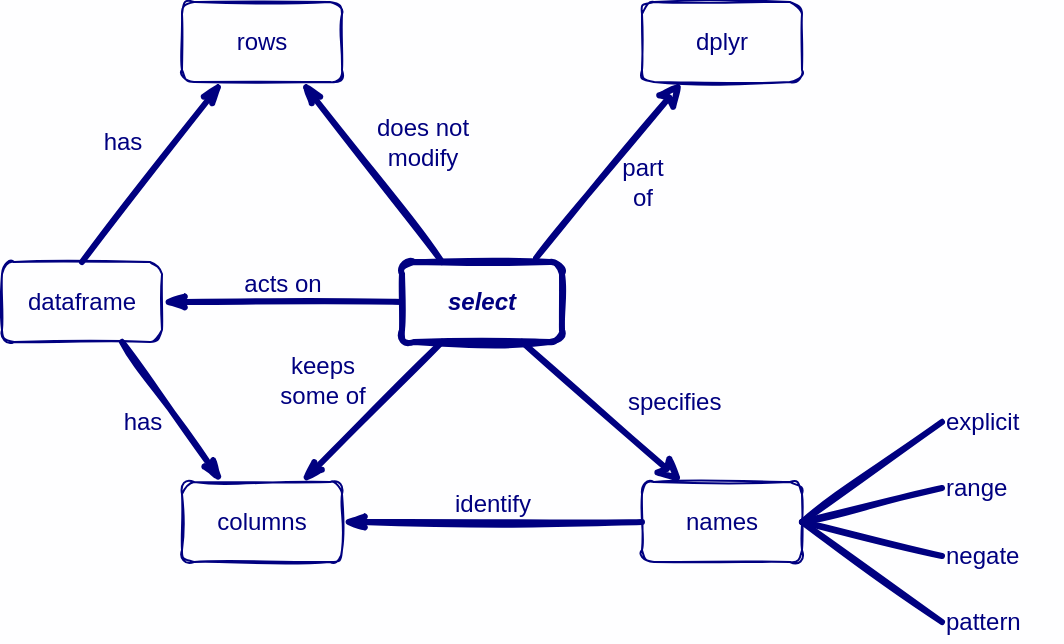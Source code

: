 <mxfile version="13.6.2" type="device"><diagram name="Page-1" id="42789a77-a242-8287-6e28-9cd8cfd52e62"><mxGraphModel dx="946" dy="680" grid="1" gridSize="10" guides="1" tooltips="1" connect="1" arrows="1" fold="1" page="1" pageScale="1" pageWidth="1100" pageHeight="850" background="#FEFEFF" math="0" shadow="0"><root><mxCell id="0"/><mxCell id="1" parent="0"/><mxCell id="1ea317790d2ca983-12" value="acts on" style="edgeStyle=none;rounded=1;html=1;labelBackgroundColor=none;startArrow=none;startFill=0;startSize=5;endArrow=classicThin;endFill=1;endSize=5;jettySize=auto;orthogonalLoop=1;strokeWidth=3;fontFamily=Helvetica;fontSize=12;exitX=0;exitY=0.5;exitDx=0;exitDy=0;entryX=1;entryY=0.5;entryDx=0;entryDy=0;verticalAlign=bottom;sketch=1;strokeColor=#000080;fontColor=#000080;" parent="1" source="Q8fEgzgGfGvltEnc6YPg-16" target="Q8fEgzgGfGvltEnc6YPg-12" edge="1"><mxGeometry relative="1" as="geometry"><mxPoint x="490" y="90" as="targetPoint"/></mxGeometry></mxCell><mxCell id="1ea317790d2ca983-13" value="has" style="edgeStyle=none;rounded=1;html=1;labelBackgroundColor=none;startArrow=none;startFill=0;startSize=5;endArrow=classicThin;endFill=1;endSize=5;jettySize=auto;orthogonalLoop=1;strokeWidth=3;fontFamily=Helvetica;fontSize=12;exitX=0.75;exitY=1;exitDx=0;exitDy=0;entryX=0.25;entryY=0;entryDx=0;entryDy=0;verticalAlign=middle;sketch=1;strokeColor=#000080;fontColor=#000080;" parent="1" source="Q8fEgzgGfGvltEnc6YPg-12" target="Q8fEgzgGfGvltEnc6YPg-14" edge="1"><mxGeometry x="-0.108" y="-15" relative="1" as="geometry"><mxPoint as="offset"/></mxGeometry></mxCell><mxCell id="1ea317790d2ca983-21" value="keeps&lt;br style=&quot;font-size: 12px;&quot;&gt;some of" style="edgeStyle=none;rounded=1;html=1;labelBackgroundColor=none;startArrow=none;startFill=0;startSize=5;endArrow=classicThin;endFill=1;endSize=5;jettySize=auto;orthogonalLoop=1;strokeWidth=3;fontFamily=Helvetica;fontSize=12;exitX=0.25;exitY=1;exitDx=0;exitDy=0;entryX=0.75;entryY=0;entryDx=0;entryDy=0;verticalAlign=middle;sketch=1;strokeColor=#000080;fontColor=#000080;" parent="1" source="Q8fEgzgGfGvltEnc6YPg-16" target="Q8fEgzgGfGvltEnc6YPg-14" edge="1"><mxGeometry x="0.143" y="-28" relative="1" as="geometry"><mxPoint y="-1" as="offset"/></mxGeometry></mxCell><mxCell id="1ea317790d2ca983-19" value="identify" style="edgeStyle=none;rounded=1;html=1;labelBackgroundColor=none;startArrow=none;startFill=0;startSize=5;endArrow=classicThin;endFill=1;endSize=5;jettySize=auto;orthogonalLoop=1;strokeWidth=3;fontFamily=Helvetica;fontSize=12;exitX=0;exitY=0.5;exitDx=0;exitDy=0;entryX=1;entryY=0.5;entryDx=0;entryDy=0;verticalAlign=bottom;sketch=1;strokeColor=#000080;fontColor=#000080;" parent="1" source="Q8fEgzgGfGvltEnc6YPg-17" target="Q8fEgzgGfGvltEnc6YPg-14" edge="1"><mxGeometry relative="1" as="geometry"><mxPoint x="240" y="300.0" as="targetPoint"/></mxGeometry></mxCell><mxCell id="Q8fEgzgGfGvltEnc6YPg-3" value="has" style="edgeStyle=none;rounded=1;html=1;labelBackgroundColor=none;startArrow=none;startFill=0;startSize=5;endArrow=classicThin;endFill=1;endSize=5;jettySize=auto;orthogonalLoop=1;strokeWidth=3;fontFamily=Helvetica;fontSize=12;exitX=0.5;exitY=0;exitDx=0;exitDy=0;entryX=0.25;entryY=1;entryDx=0;entryDy=0;verticalAlign=middle;sketch=1;strokeColor=#000080;fontColor=#000080;" parent="1" source="Q8fEgzgGfGvltEnc6YPg-12" target="Q8fEgzgGfGvltEnc6YPg-15" edge="1"><mxGeometry x="0.046" y="21" relative="1" as="geometry"><mxPoint x="295.498" y="52.653" as="sourcePoint"/><mxPoint x="212.111" y="116.137" as="targetPoint"/><mxPoint as="offset"/></mxGeometry></mxCell><mxCell id="Q8fEgzgGfGvltEnc6YPg-4" value="does not&lt;br style=&quot;font-size: 12px;&quot;&gt;modify" style="edgeStyle=none;rounded=1;html=1;labelBackgroundColor=none;startArrow=none;startFill=0;startSize=5;endArrow=classicThin;endFill=1;endSize=5;jettySize=auto;orthogonalLoop=1;strokeWidth=3;fontFamily=Helvetica;fontSize=12;exitX=0.25;exitY=0;exitDx=0;exitDy=0;entryX=0.75;entryY=1;entryDx=0;entryDy=0;verticalAlign=middle;sketch=1;strokeColor=#000080;fontColor=#000080;" parent="1" source="Q8fEgzgGfGvltEnc6YPg-16" target="Q8fEgzgGfGvltEnc6YPg-15" edge="1"><mxGeometry x="-0.061" y="-29" relative="1" as="geometry"><mxPoint x="397.5" y="135" as="sourcePoint"/><mxPoint x="225" y="135" as="targetPoint"/><mxPoint as="offset"/></mxGeometry></mxCell><mxCell id="Q8fEgzgGfGvltEnc6YPg-12" value="dataframe" style="rounded=1;whiteSpace=wrap;html=1;fontSize=12;fontFamily=Helvetica;fillColor=none;sketch=1;labelBackgroundColor=none;strokeColor=#000080;fontColor=#000080;" parent="1" vertex="1"><mxGeometry x="40" y="170" width="80" height="40" as="geometry"/></mxCell><mxCell id="Q8fEgzgGfGvltEnc6YPg-13" style="edgeStyle=orthogonalEdgeStyle;rounded=0;orthogonalLoop=1;jettySize=auto;html=1;exitX=0.5;exitY=1;exitDx=0;exitDy=0;strokeWidth=3;fontSize=12;fontFamily=Helvetica;sketch=1;labelBackgroundColor=none;strokeColor=#000080;fontColor=#000080;" parent="1" source="Q8fEgzgGfGvltEnc6YPg-12" target="Q8fEgzgGfGvltEnc6YPg-12" edge="1"><mxGeometry relative="1" as="geometry"/></mxCell><mxCell id="Q8fEgzgGfGvltEnc6YPg-14" value="columns" style="rounded=1;whiteSpace=wrap;html=1;fontSize=12;fontFamily=Helvetica;fillColor=none;sketch=1;labelBackgroundColor=none;strokeColor=#000080;fontColor=#000080;" parent="1" vertex="1"><mxGeometry x="130" y="280" width="80" height="40" as="geometry"/></mxCell><mxCell id="Q8fEgzgGfGvltEnc6YPg-15" value="rows" style="rounded=1;whiteSpace=wrap;html=1;fontSize=12;fontFamily=Helvetica;fillColor=none;sketch=1;labelBackgroundColor=none;strokeColor=#000080;fontColor=#000080;" parent="1" vertex="1"><mxGeometry x="130" y="40" width="80" height="40" as="geometry"/></mxCell><mxCell id="Q8fEgzgGfGvltEnc6YPg-21" value="specifies" style="endArrow=classic;html=1;strokeWidth=3;entryX=0.25;entryY=0;entryDx=0;entryDy=0;exitX=0.75;exitY=1;exitDx=0;exitDy=0;verticalAlign=middle;fontSize=12;labelBackgroundColor=none;fontFamily=Helvetica;align=left;sketch=1;strokeColor=#000080;fontColor=#000080;" parent="1" source="Q8fEgzgGfGvltEnc6YPg-16" target="Q8fEgzgGfGvltEnc6YPg-17" edge="1"><mxGeometry x="0.08" y="10" width="50" height="50" relative="1" as="geometry"><mxPoint x="300" y="300" as="sourcePoint"/><mxPoint x="470" y="230" as="targetPoint"/><Array as="points"/><mxPoint x="1" as="offset"/></mxGeometry></mxCell><mxCell id="Q8fEgzgGfGvltEnc6YPg-16" value="&lt;b style=&quot;font-size: 12px;&quot;&gt;&lt;i style=&quot;font-size: 12px;&quot;&gt;select&lt;/i&gt;&lt;/b&gt;" style="rounded=1;whiteSpace=wrap;html=1;strokeWidth=3;fontSize=12;fontFamily=Helvetica;fillColor=none;sketch=1;labelBackgroundColor=none;strokeColor=#000080;fontColor=#000080;" parent="1" vertex="1"><mxGeometry x="240" y="170" width="80" height="40" as="geometry"/></mxCell><mxCell id="Q8fEgzgGfGvltEnc6YPg-26" value="dplyr" style="rounded=1;whiteSpace=wrap;html=1;fontSize=12;fontFamily=Helvetica;fillColor=none;sketch=1;labelBackgroundColor=none;strokeColor=#000080;fontColor=#000080;" parent="1" vertex="1"><mxGeometry x="360" y="40" width="80" height="40" as="geometry"/></mxCell><mxCell id="Q8fEgzgGfGvltEnc6YPg-27" value="part&lt;br style=&quot;font-size: 12px;&quot;&gt;of" style="endArrow=classic;html=1;strokeWidth=3;entryX=0.25;entryY=1;entryDx=0;entryDy=0;exitX=0.838;exitY=-0.05;exitDx=0;exitDy=0;verticalAlign=middle;fontSize=12;labelBackgroundColor=none;exitPerimeter=0;fontFamily=Helvetica;sketch=1;strokeColor=#000080;fontColor=#000080;" parent="1" source="Q8fEgzgGfGvltEnc6YPg-16" target="Q8fEgzgGfGvltEnc6YPg-26" edge="1"><mxGeometry x="0.103" y="-17" width="50" height="50" relative="1" as="geometry"><mxPoint x="320" y="250" as="sourcePoint"/><mxPoint x="240" y="345" as="targetPoint"/><Array as="points"/><mxPoint as="offset"/></mxGeometry></mxCell><mxCell id="Q8fEgzgGfGvltEnc6YPg-29" value="explicit" style="text;html=1;fillColor=none;align=left;verticalAlign=middle;whiteSpace=wrap;rounded=0;fontSize=12;fontFamily=Helvetica;sketch=1;labelBackgroundColor=none;fontColor=#000080;" parent="1" vertex="1"><mxGeometry x="510" y="240" width="60" height="20" as="geometry"/></mxCell><mxCell id="Q8fEgzgGfGvltEnc6YPg-30" value="range" style="text;html=1;fillColor=none;align=left;verticalAlign=middle;whiteSpace=wrap;rounded=0;fontSize=12;fontFamily=Helvetica;sketch=1;labelBackgroundColor=none;fontColor=#000080;" parent="1" vertex="1"><mxGeometry x="510" y="273" width="60" height="20" as="geometry"/></mxCell><mxCell id="Q8fEgzgGfGvltEnc6YPg-31" value="negate" style="text;html=1;fillColor=none;align=left;verticalAlign=middle;whiteSpace=wrap;rounded=0;fontSize=12;fontFamily=Helvetica;sketch=1;labelBackgroundColor=none;fontColor=#000080;" parent="1" vertex="1"><mxGeometry x="510" y="307" width="60" height="20" as="geometry"/></mxCell><mxCell id="Q8fEgzgGfGvltEnc6YPg-32" value="pattern" style="text;html=1;fillColor=none;align=left;verticalAlign=middle;whiteSpace=wrap;rounded=0;fontSize=12;fontFamily=Helvetica;sketch=1;labelBackgroundColor=none;fontColor=#000080;" parent="1" vertex="1"><mxGeometry x="510" y="340" width="60" height="20" as="geometry"/></mxCell><mxCell id="Q8fEgzgGfGvltEnc6YPg-33" value="" style="endArrow=none;html=1;labelBackgroundColor=none;strokeWidth=3;fontSize=12;exitX=1;exitY=0.5;exitDx=0;exitDy=0;entryX=0;entryY=0.5;entryDx=0;entryDy=0;fontFamily=Helvetica;sketch=1;strokeColor=#000080;fontColor=#000080;" parent="1" source="Q8fEgzgGfGvltEnc6YPg-17" target="Q8fEgzgGfGvltEnc6YPg-29" edge="1"><mxGeometry width="50" height="50" relative="1" as="geometry"><mxPoint x="820" y="280" as="sourcePoint"/><mxPoint x="870" y="230" as="targetPoint"/><Array as="points"/></mxGeometry></mxCell><mxCell id="Q8fEgzgGfGvltEnc6YPg-34" value="" style="endArrow=none;html=1;labelBackgroundColor=none;strokeWidth=3;fontSize=12;entryX=0;entryY=0.5;entryDx=0;entryDy=0;exitX=1;exitY=0.5;exitDx=0;exitDy=0;fontFamily=Helvetica;sketch=1;strokeColor=#000080;fontColor=#000080;" parent="1" source="Q8fEgzgGfGvltEnc6YPg-17" target="Q8fEgzgGfGvltEnc6YPg-30" edge="1"><mxGeometry width="50" height="50" relative="1" as="geometry"><mxPoint x="600" y="380" as="sourcePoint"/><mxPoint x="610" y="450" as="targetPoint"/><Array as="points"/></mxGeometry></mxCell><mxCell id="Q8fEgzgGfGvltEnc6YPg-35" value="" style="endArrow=none;html=1;labelBackgroundColor=none;strokeWidth=3;fontSize=12;entryX=0;entryY=0.5;entryDx=0;entryDy=0;fontFamily=Helvetica;sketch=1;strokeColor=#000080;fontColor=#000080;" parent="1" target="Q8fEgzgGfGvltEnc6YPg-31" edge="1"><mxGeometry width="50" height="50" relative="1" as="geometry"><mxPoint x="440" y="300" as="sourcePoint"/><mxPoint x="580" y="330" as="targetPoint"/><Array as="points"/></mxGeometry></mxCell><mxCell id="Q8fEgzgGfGvltEnc6YPg-36" value="" style="endArrow=none;html=1;labelBackgroundColor=none;strokeWidth=3;fontSize=12;entryX=0;entryY=0.5;entryDx=0;entryDy=0;exitX=1;exitY=0.5;exitDx=0;exitDy=0;fontFamily=Helvetica;sketch=1;strokeColor=#000080;fontColor=#000080;" parent="1" source="Q8fEgzgGfGvltEnc6YPg-17" target="Q8fEgzgGfGvltEnc6YPg-32" edge="1"><mxGeometry width="50" height="50" relative="1" as="geometry"><mxPoint x="600" y="380" as="sourcePoint"/><mxPoint x="630" y="470" as="targetPoint"/><Array as="points"/></mxGeometry></mxCell><mxCell id="Q8fEgzgGfGvltEnc6YPg-17" value="names" style="rounded=1;whiteSpace=wrap;html=1;fontSize=12;fontFamily=Helvetica;fillColor=none;sketch=1;labelBackgroundColor=none;strokeColor=#000080;fontColor=#000080;" parent="1" vertex="1"><mxGeometry x="360" y="280" width="80" height="40" as="geometry"/></mxCell></root></mxGraphModel></diagram></mxfile>